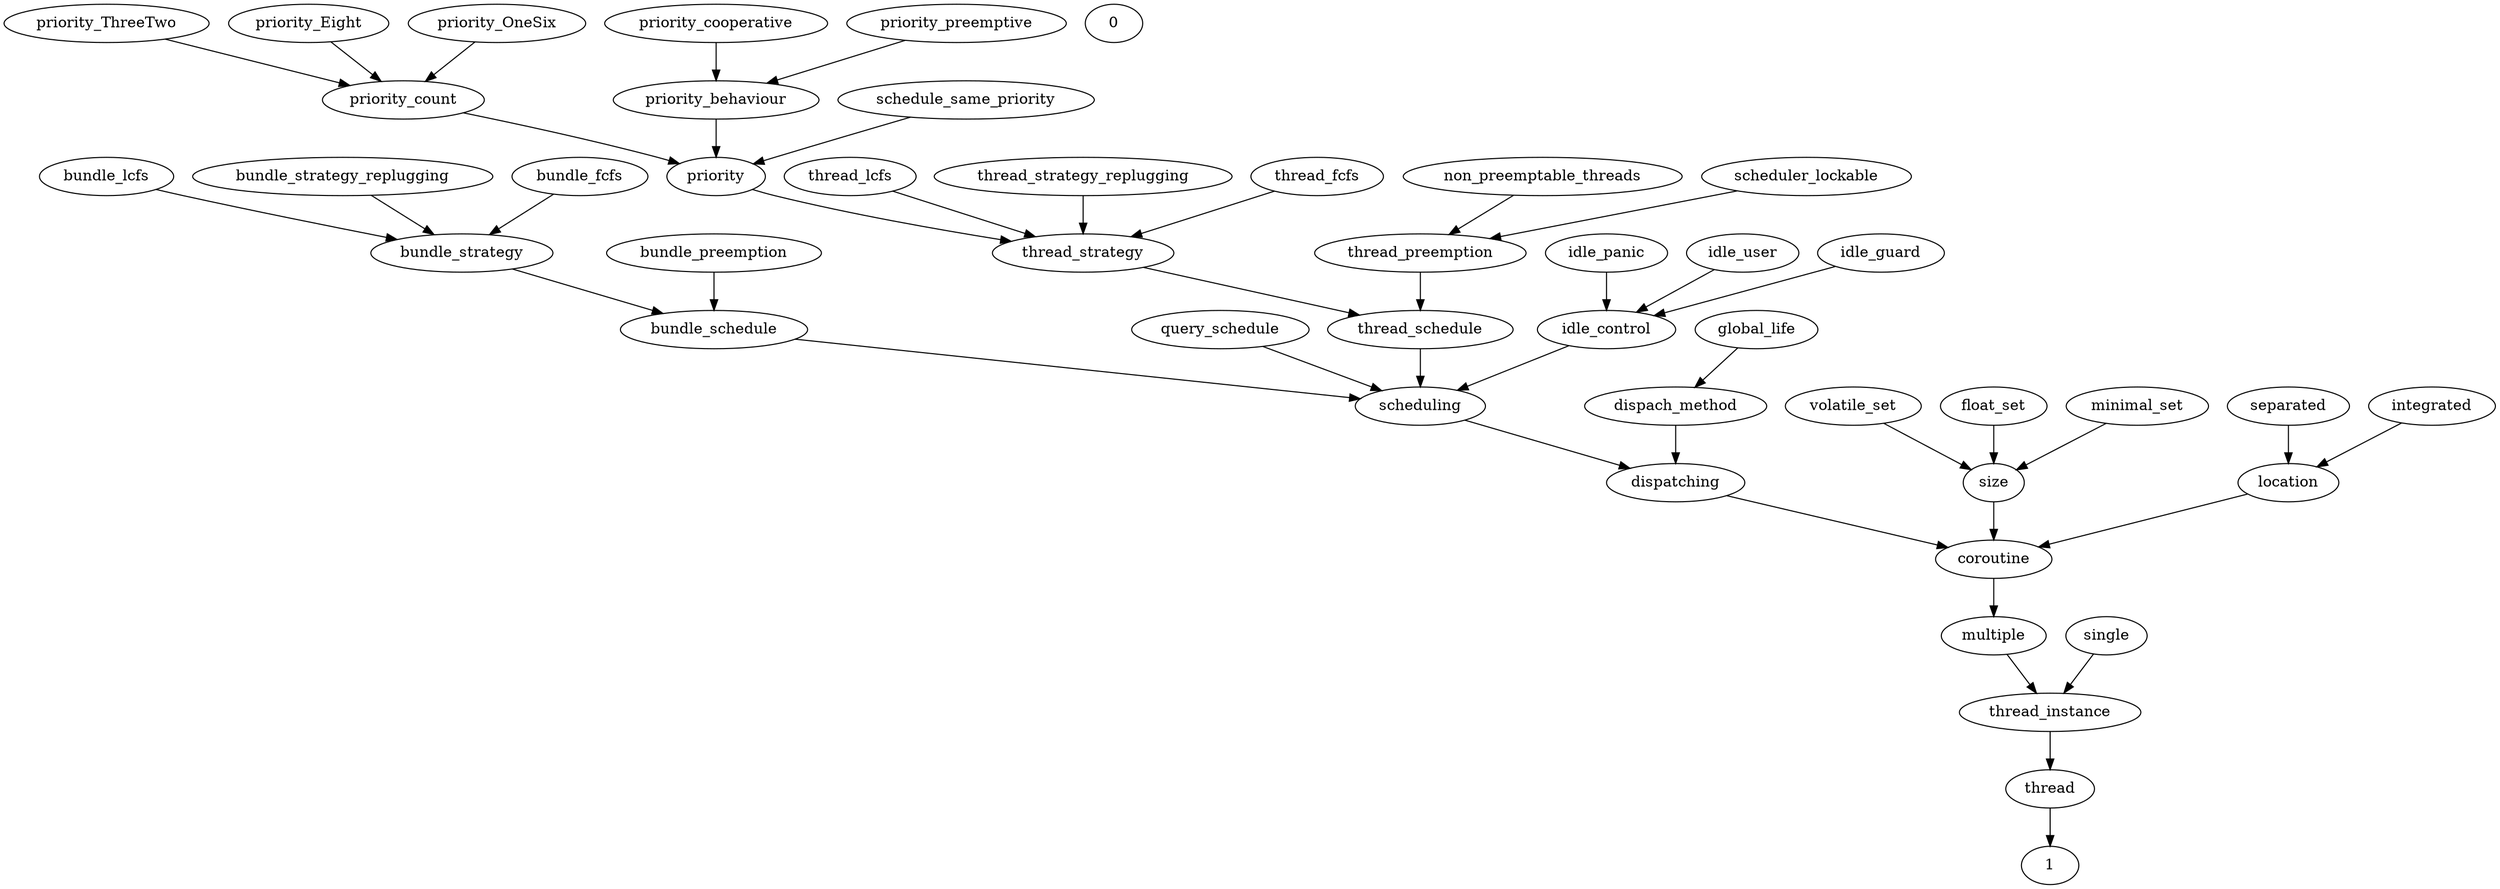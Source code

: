 digraph G {
  priority_ThreeTwo;
  bundle_lcfs;
  thread_preemption;
  thread_instance;
  thread_lcfs;
  thread_strategy_replugging;
  priority_behaviour;
  idle_panic;
  separated;
  priority_Eight;
  priority_cooperative;
  size;
  multiple;
  bundle_strategy;
  0;
  thread_strategy;
  priority;
  1;
  bundle_strategy_replugging;
  thread_schedule;
  non_preemptable_threads;
  priority_count;
  dispach_method;
  thread;
  scheduler_lockable;
  single;
  bundle_fcfs;
  query_schedule;
  volatile_set;
  scheduling;
  schedule_same_priority;
  priority_OneSix;
  bundle_preemption;
  location;
  idle_user;
  bundle_schedule;
  dispatching;
  float_set;
  coroutine;
  idle_guard;
  thread_fcfs;
  idle_control;
  minimal_set;
  integrated;
  priority_preemptive;
  global_life;
  float_set -> size;
  global_life -> dispach_method;
  dispach_method -> dispatching;
  dispatching -> coroutine;
  thread_preemption -> thread_schedule;
  priority -> thread_strategy;
  priority_cooperative -> priority_behaviour;
  integrated -> location;
  bundle_schedule -> scheduling;
  thread_fcfs -> thread_strategy;
  priority_Eight -> priority_count;
  minimal_set -> size;
  thread_schedule -> scheduling;
  scheduler_lockable -> thread_preemption;
  priority_count -> priority;
  query_schedule -> scheduling;
  thread_lcfs -> thread_strategy;
  idle_panic -> idle_control;
  priority_OneSix -> priority_count;
  priority_preemptive -> priority_behaviour;
  multiple -> thread_instance;
  idle_control -> scheduling;
  idle_guard -> idle_control;
  schedule_same_priority -> priority;
  thread_instance -> thread;
  single -> thread_instance;
  bundle_preemption -> bundle_schedule;
  idle_user -> idle_control;
  volatile_set -> size;
  non_preemptable_threads -> thread_preemption;
  location -> coroutine;
  thread -> 1;
  scheduling -> dispatching;
  bundle_lcfs -> bundle_strategy;
  separated -> location;
  priority_behaviour -> priority;
  thread_strategy -> thread_schedule;
  bundle_strategy_replugging -> bundle_strategy;
  bundle_strategy -> bundle_schedule;
  bundle_fcfs -> bundle_strategy;
  priority_ThreeTwo -> priority_count;
  thread_strategy_replugging -> thread_strategy;
  size -> coroutine;
  coroutine -> multiple;
}
